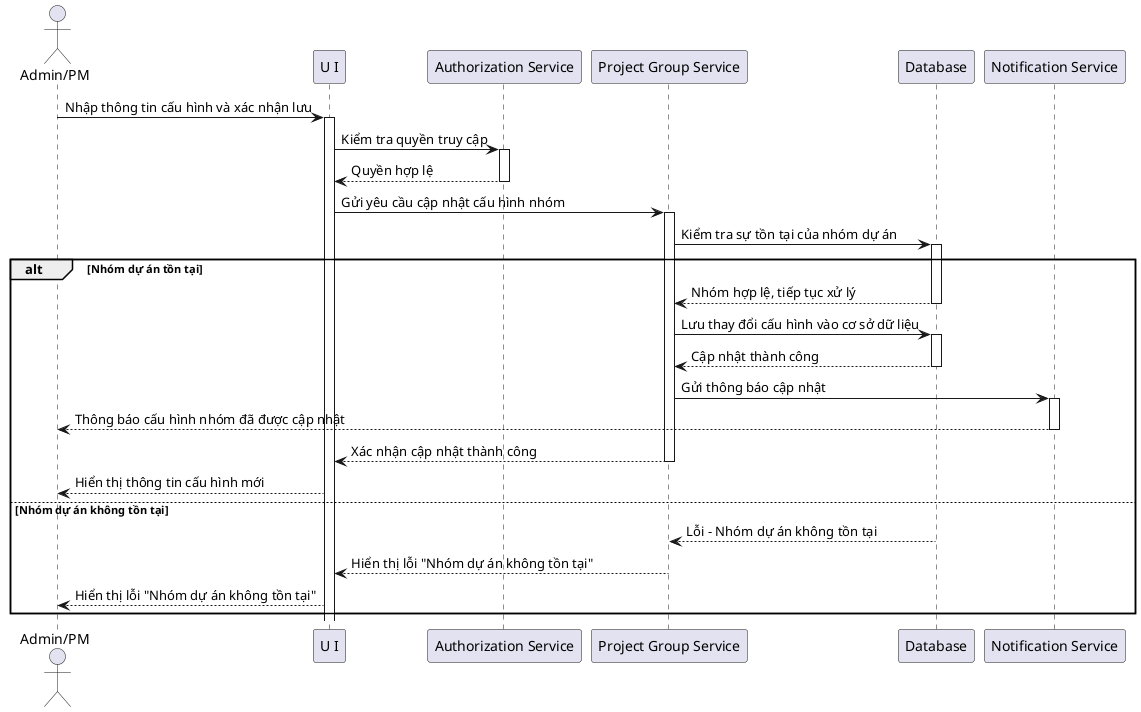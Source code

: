 @startuml
actor "Admin/PM" as User

participant "U I" as UI
participant "Authorization Service"
participant "Project Group Service" as System
participant "Database" as DB
participant "Notification Service"

User -> UI: Nhập thông tin cấu hình và xác nhận lưu
activate UI

UI -> "Authorization Service": Kiểm tra quyền truy cập
activate "Authorization Service"

"Authorization Service" --> UI: Quyền hợp lệ
deactivate "Authorization Service"

UI -> System: Gửi yêu cầu cập nhật cấu hình nhóm
activate System

System -> DB: Kiểm tra sự tồn tại của nhóm dự án
activate DB

alt Nhóm dự án tồn tại
    DB --> System: Nhóm hợp lệ, tiếp tục xử lý
    deactivate DB

    System -> DB: Lưu thay đổi cấu hình vào cơ sở dữ liệu
    activate DB
    DB --> System: Cập nhật thành công
    deactivate DB

    System -> "Notification Service": Gửi thông báo cập nhật
    activate "Notification Service"
    "Notification Service" --> User: Thông báo cấu hình nhóm đã được cập nhật
    deactivate "Notification Service"

    System --> UI: Xác nhận cập nhật thành công
    deactivate System
    UI --> User: Hiển thị thông tin cấu hình mới

else Nhóm dự án không tồn tại
    DB --> System: Lỗi - Nhóm dự án không tồn tại
    deactivate DB
    System --> UI: Hiển thị lỗi "Nhóm dự án không tồn tại"
    UI --> User: Hiển thị lỗi "Nhóm dự án không tồn tại"
    deactivate System
end

@enduml
